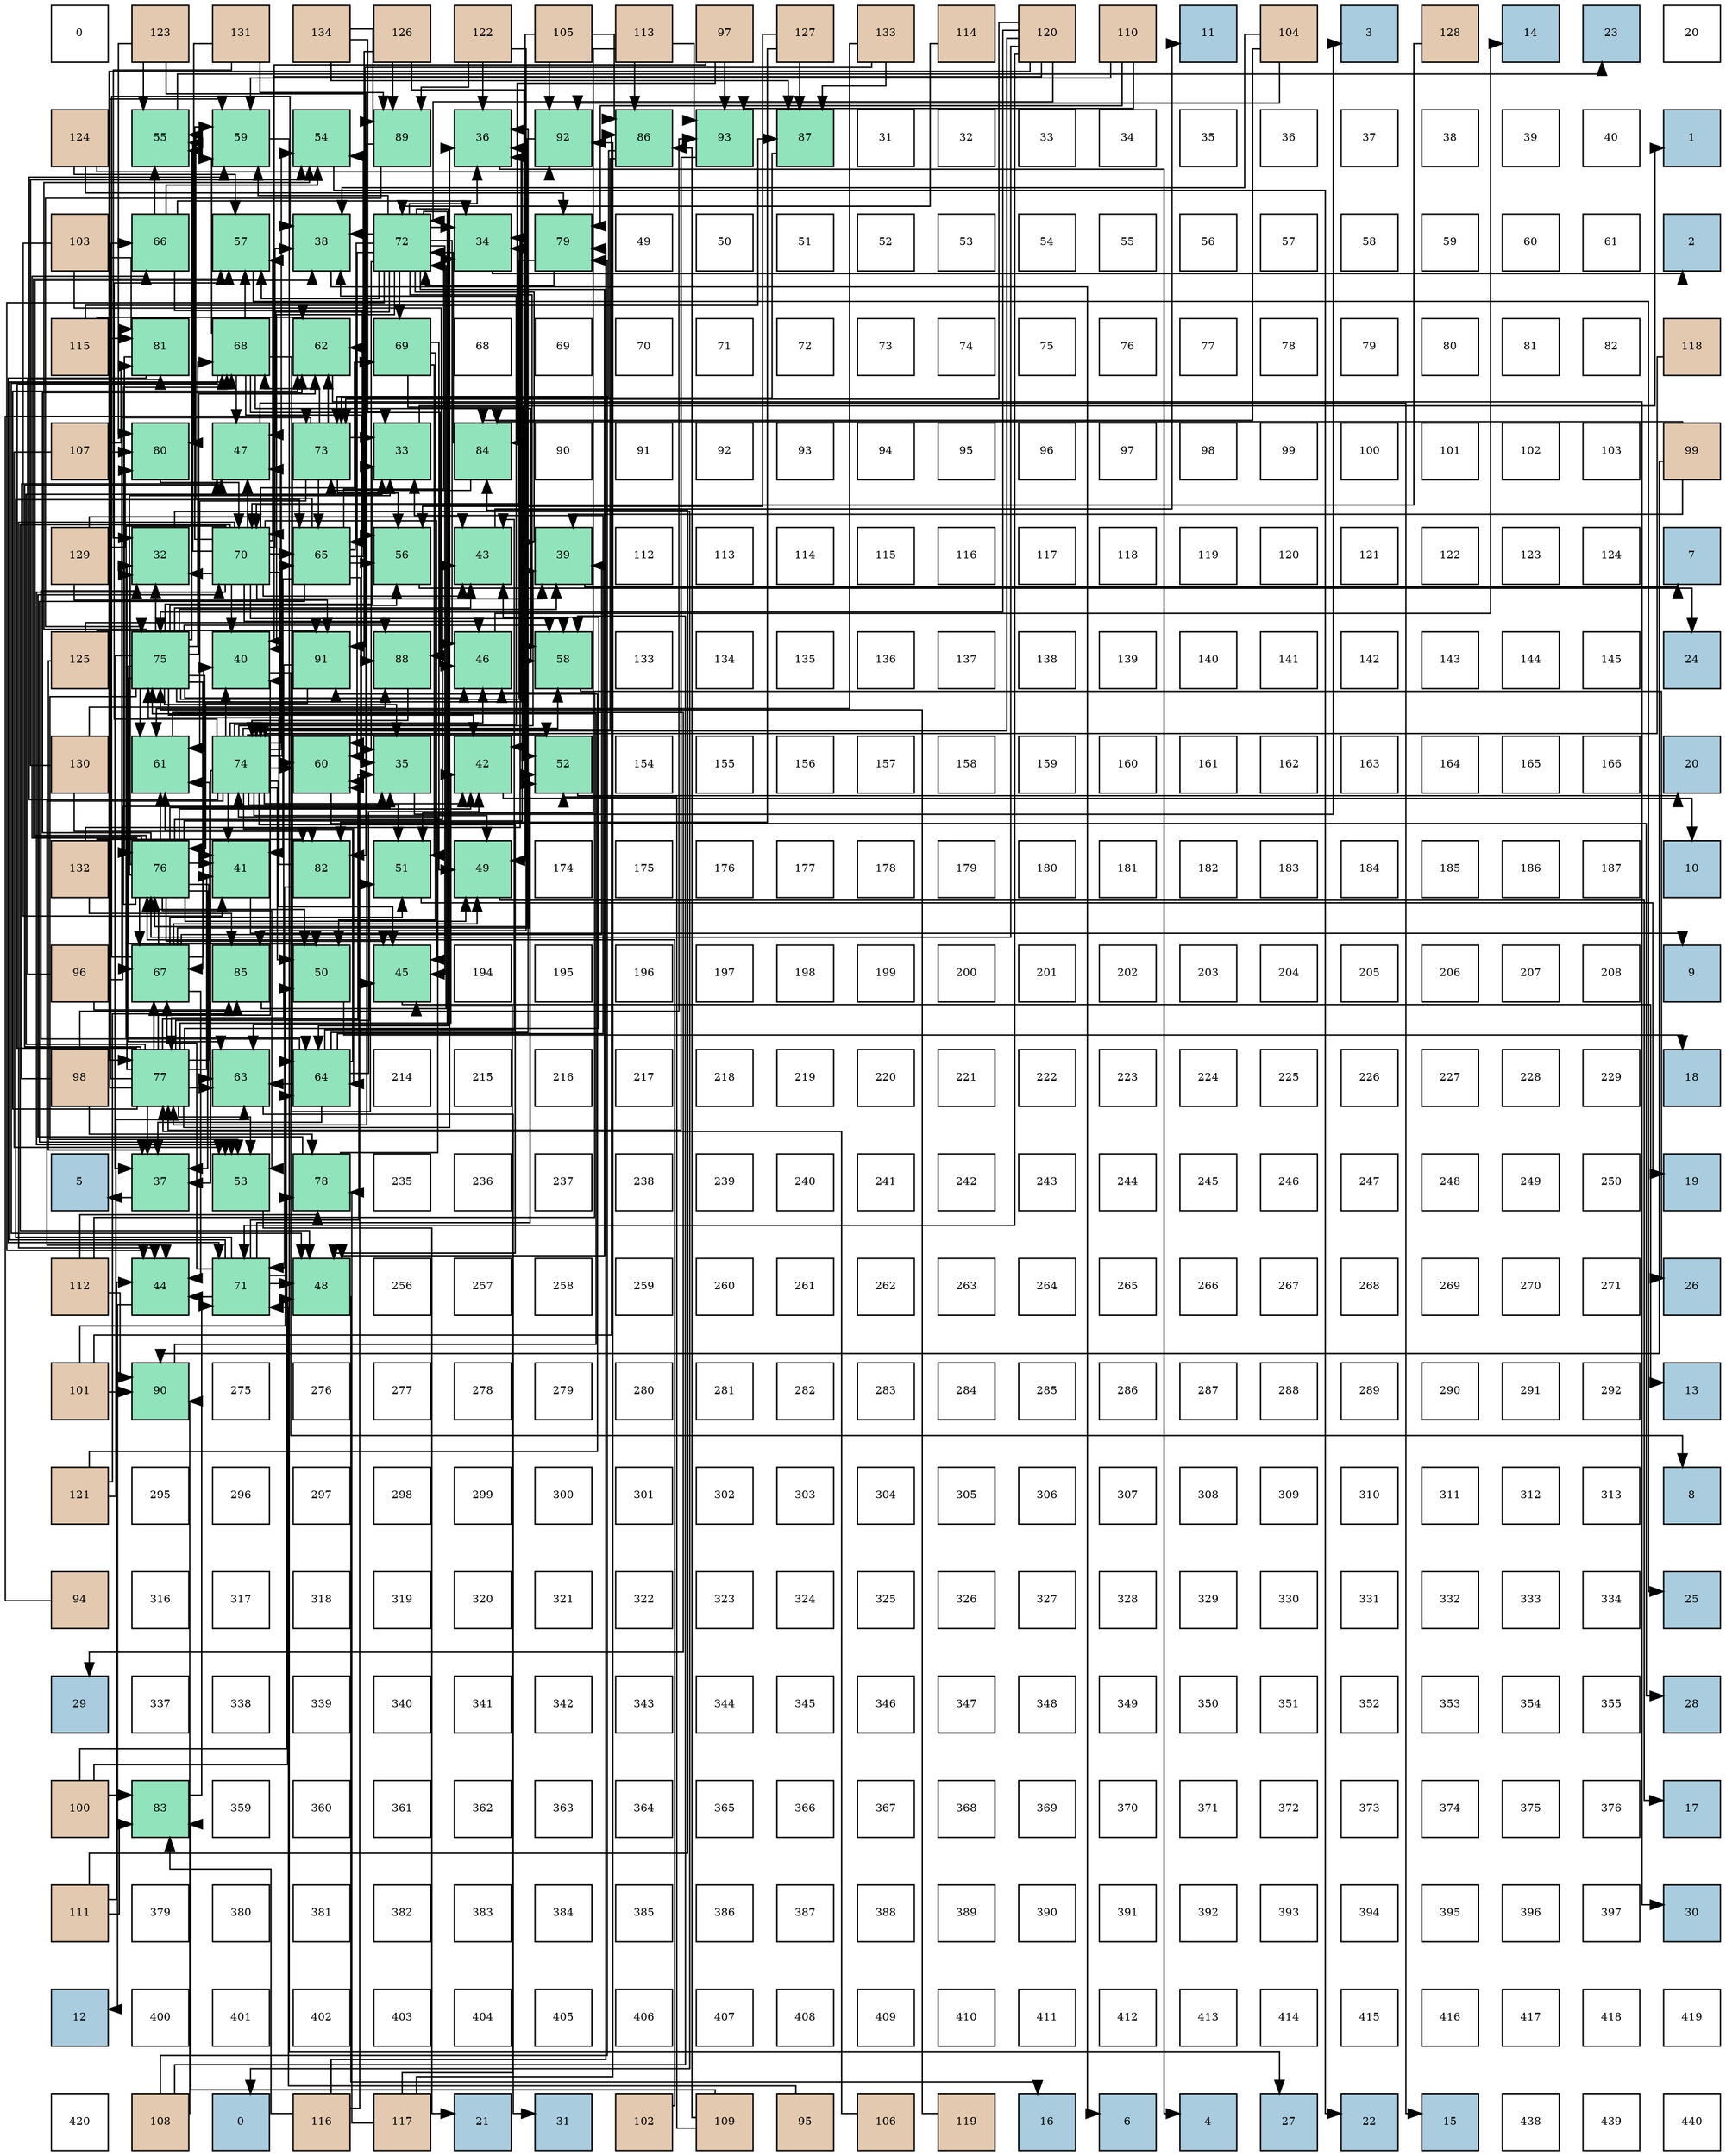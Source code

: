 digraph layout{
 rankdir=TB;
 splines=ortho;
 node [style=filled shape=square fixedsize=true width=0.6];
0[label="0", fontsize=8, fillcolor="#ffffff"];
1[label="123", fontsize=8, fillcolor="#e3c9af"];
2[label="131", fontsize=8, fillcolor="#e3c9af"];
3[label="134", fontsize=8, fillcolor="#e3c9af"];
4[label="126", fontsize=8, fillcolor="#e3c9af"];
5[label="122", fontsize=8, fillcolor="#e3c9af"];
6[label="105", fontsize=8, fillcolor="#e3c9af"];
7[label="113", fontsize=8, fillcolor="#e3c9af"];
8[label="97", fontsize=8, fillcolor="#e3c9af"];
9[label="127", fontsize=8, fillcolor="#e3c9af"];
10[label="133", fontsize=8, fillcolor="#e3c9af"];
11[label="114", fontsize=8, fillcolor="#e3c9af"];
12[label="120", fontsize=8, fillcolor="#e3c9af"];
13[label="110", fontsize=8, fillcolor="#e3c9af"];
14[label="11", fontsize=8, fillcolor="#a9ccde"];
15[label="104", fontsize=8, fillcolor="#e3c9af"];
16[label="3", fontsize=8, fillcolor="#a9ccde"];
17[label="128", fontsize=8, fillcolor="#e3c9af"];
18[label="14", fontsize=8, fillcolor="#a9ccde"];
19[label="23", fontsize=8, fillcolor="#a9ccde"];
20[label="20", fontsize=8, fillcolor="#ffffff"];
21[label="124", fontsize=8, fillcolor="#e3c9af"];
22[label="55", fontsize=8, fillcolor="#91e3bb"];
23[label="59", fontsize=8, fillcolor="#91e3bb"];
24[label="54", fontsize=8, fillcolor="#91e3bb"];
25[label="89", fontsize=8, fillcolor="#91e3bb"];
26[label="36", fontsize=8, fillcolor="#91e3bb"];
27[label="92", fontsize=8, fillcolor="#91e3bb"];
28[label="86", fontsize=8, fillcolor="#91e3bb"];
29[label="93", fontsize=8, fillcolor="#91e3bb"];
30[label="87", fontsize=8, fillcolor="#91e3bb"];
31[label="31", fontsize=8, fillcolor="#ffffff"];
32[label="32", fontsize=8, fillcolor="#ffffff"];
33[label="33", fontsize=8, fillcolor="#ffffff"];
34[label="34", fontsize=8, fillcolor="#ffffff"];
35[label="35", fontsize=8, fillcolor="#ffffff"];
36[label="36", fontsize=8, fillcolor="#ffffff"];
37[label="37", fontsize=8, fillcolor="#ffffff"];
38[label="38", fontsize=8, fillcolor="#ffffff"];
39[label="39", fontsize=8, fillcolor="#ffffff"];
40[label="40", fontsize=8, fillcolor="#ffffff"];
41[label="1", fontsize=8, fillcolor="#a9ccde"];
42[label="103", fontsize=8, fillcolor="#e3c9af"];
43[label="66", fontsize=8, fillcolor="#91e3bb"];
44[label="57", fontsize=8, fillcolor="#91e3bb"];
45[label="38", fontsize=8, fillcolor="#91e3bb"];
46[label="72", fontsize=8, fillcolor="#91e3bb"];
47[label="34", fontsize=8, fillcolor="#91e3bb"];
48[label="79", fontsize=8, fillcolor="#91e3bb"];
49[label="49", fontsize=8, fillcolor="#ffffff"];
50[label="50", fontsize=8, fillcolor="#ffffff"];
51[label="51", fontsize=8, fillcolor="#ffffff"];
52[label="52", fontsize=8, fillcolor="#ffffff"];
53[label="53", fontsize=8, fillcolor="#ffffff"];
54[label="54", fontsize=8, fillcolor="#ffffff"];
55[label="55", fontsize=8, fillcolor="#ffffff"];
56[label="56", fontsize=8, fillcolor="#ffffff"];
57[label="57", fontsize=8, fillcolor="#ffffff"];
58[label="58", fontsize=8, fillcolor="#ffffff"];
59[label="59", fontsize=8, fillcolor="#ffffff"];
60[label="60", fontsize=8, fillcolor="#ffffff"];
61[label="61", fontsize=8, fillcolor="#ffffff"];
62[label="2", fontsize=8, fillcolor="#a9ccde"];
63[label="115", fontsize=8, fillcolor="#e3c9af"];
64[label="81", fontsize=8, fillcolor="#91e3bb"];
65[label="68", fontsize=8, fillcolor="#91e3bb"];
66[label="62", fontsize=8, fillcolor="#91e3bb"];
67[label="69", fontsize=8, fillcolor="#91e3bb"];
68[label="68", fontsize=8, fillcolor="#ffffff"];
69[label="69", fontsize=8, fillcolor="#ffffff"];
70[label="70", fontsize=8, fillcolor="#ffffff"];
71[label="71", fontsize=8, fillcolor="#ffffff"];
72[label="72", fontsize=8, fillcolor="#ffffff"];
73[label="73", fontsize=8, fillcolor="#ffffff"];
74[label="74", fontsize=8, fillcolor="#ffffff"];
75[label="75", fontsize=8, fillcolor="#ffffff"];
76[label="76", fontsize=8, fillcolor="#ffffff"];
77[label="77", fontsize=8, fillcolor="#ffffff"];
78[label="78", fontsize=8, fillcolor="#ffffff"];
79[label="79", fontsize=8, fillcolor="#ffffff"];
80[label="80", fontsize=8, fillcolor="#ffffff"];
81[label="81", fontsize=8, fillcolor="#ffffff"];
82[label="82", fontsize=8, fillcolor="#ffffff"];
83[label="118", fontsize=8, fillcolor="#e3c9af"];
84[label="107", fontsize=8, fillcolor="#e3c9af"];
85[label="80", fontsize=8, fillcolor="#91e3bb"];
86[label="47", fontsize=8, fillcolor="#91e3bb"];
87[label="73", fontsize=8, fillcolor="#91e3bb"];
88[label="33", fontsize=8, fillcolor="#91e3bb"];
89[label="84", fontsize=8, fillcolor="#91e3bb"];
90[label="90", fontsize=8, fillcolor="#ffffff"];
91[label="91", fontsize=8, fillcolor="#ffffff"];
92[label="92", fontsize=8, fillcolor="#ffffff"];
93[label="93", fontsize=8, fillcolor="#ffffff"];
94[label="94", fontsize=8, fillcolor="#ffffff"];
95[label="95", fontsize=8, fillcolor="#ffffff"];
96[label="96", fontsize=8, fillcolor="#ffffff"];
97[label="97", fontsize=8, fillcolor="#ffffff"];
98[label="98", fontsize=8, fillcolor="#ffffff"];
99[label="99", fontsize=8, fillcolor="#ffffff"];
100[label="100", fontsize=8, fillcolor="#ffffff"];
101[label="101", fontsize=8, fillcolor="#ffffff"];
102[label="102", fontsize=8, fillcolor="#ffffff"];
103[label="103", fontsize=8, fillcolor="#ffffff"];
104[label="99", fontsize=8, fillcolor="#e3c9af"];
105[label="129", fontsize=8, fillcolor="#e3c9af"];
106[label="32", fontsize=8, fillcolor="#91e3bb"];
107[label="70", fontsize=8, fillcolor="#91e3bb"];
108[label="65", fontsize=8, fillcolor="#91e3bb"];
109[label="56", fontsize=8, fillcolor="#91e3bb"];
110[label="43", fontsize=8, fillcolor="#91e3bb"];
111[label="39", fontsize=8, fillcolor="#91e3bb"];
112[label="112", fontsize=8, fillcolor="#ffffff"];
113[label="113", fontsize=8, fillcolor="#ffffff"];
114[label="114", fontsize=8, fillcolor="#ffffff"];
115[label="115", fontsize=8, fillcolor="#ffffff"];
116[label="116", fontsize=8, fillcolor="#ffffff"];
117[label="117", fontsize=8, fillcolor="#ffffff"];
118[label="118", fontsize=8, fillcolor="#ffffff"];
119[label="119", fontsize=8, fillcolor="#ffffff"];
120[label="120", fontsize=8, fillcolor="#ffffff"];
121[label="121", fontsize=8, fillcolor="#ffffff"];
122[label="122", fontsize=8, fillcolor="#ffffff"];
123[label="123", fontsize=8, fillcolor="#ffffff"];
124[label="124", fontsize=8, fillcolor="#ffffff"];
125[label="7", fontsize=8, fillcolor="#a9ccde"];
126[label="125", fontsize=8, fillcolor="#e3c9af"];
127[label="75", fontsize=8, fillcolor="#91e3bb"];
128[label="40", fontsize=8, fillcolor="#91e3bb"];
129[label="91", fontsize=8, fillcolor="#91e3bb"];
130[label="88", fontsize=8, fillcolor="#91e3bb"];
131[label="46", fontsize=8, fillcolor="#91e3bb"];
132[label="58", fontsize=8, fillcolor="#91e3bb"];
133[label="133", fontsize=8, fillcolor="#ffffff"];
134[label="134", fontsize=8, fillcolor="#ffffff"];
135[label="135", fontsize=8, fillcolor="#ffffff"];
136[label="136", fontsize=8, fillcolor="#ffffff"];
137[label="137", fontsize=8, fillcolor="#ffffff"];
138[label="138", fontsize=8, fillcolor="#ffffff"];
139[label="139", fontsize=8, fillcolor="#ffffff"];
140[label="140", fontsize=8, fillcolor="#ffffff"];
141[label="141", fontsize=8, fillcolor="#ffffff"];
142[label="142", fontsize=8, fillcolor="#ffffff"];
143[label="143", fontsize=8, fillcolor="#ffffff"];
144[label="144", fontsize=8, fillcolor="#ffffff"];
145[label="145", fontsize=8, fillcolor="#ffffff"];
146[label="24", fontsize=8, fillcolor="#a9ccde"];
147[label="130", fontsize=8, fillcolor="#e3c9af"];
148[label="61", fontsize=8, fillcolor="#91e3bb"];
149[label="74", fontsize=8, fillcolor="#91e3bb"];
150[label="60", fontsize=8, fillcolor="#91e3bb"];
151[label="35", fontsize=8, fillcolor="#91e3bb"];
152[label="42", fontsize=8, fillcolor="#91e3bb"];
153[label="52", fontsize=8, fillcolor="#91e3bb"];
154[label="154", fontsize=8, fillcolor="#ffffff"];
155[label="155", fontsize=8, fillcolor="#ffffff"];
156[label="156", fontsize=8, fillcolor="#ffffff"];
157[label="157", fontsize=8, fillcolor="#ffffff"];
158[label="158", fontsize=8, fillcolor="#ffffff"];
159[label="159", fontsize=8, fillcolor="#ffffff"];
160[label="160", fontsize=8, fillcolor="#ffffff"];
161[label="161", fontsize=8, fillcolor="#ffffff"];
162[label="162", fontsize=8, fillcolor="#ffffff"];
163[label="163", fontsize=8, fillcolor="#ffffff"];
164[label="164", fontsize=8, fillcolor="#ffffff"];
165[label="165", fontsize=8, fillcolor="#ffffff"];
166[label="166", fontsize=8, fillcolor="#ffffff"];
167[label="20", fontsize=8, fillcolor="#a9ccde"];
168[label="132", fontsize=8, fillcolor="#e3c9af"];
169[label="76", fontsize=8, fillcolor="#91e3bb"];
170[label="41", fontsize=8, fillcolor="#91e3bb"];
171[label="82", fontsize=8, fillcolor="#91e3bb"];
172[label="51", fontsize=8, fillcolor="#91e3bb"];
173[label="49", fontsize=8, fillcolor="#91e3bb"];
174[label="174", fontsize=8, fillcolor="#ffffff"];
175[label="175", fontsize=8, fillcolor="#ffffff"];
176[label="176", fontsize=8, fillcolor="#ffffff"];
177[label="177", fontsize=8, fillcolor="#ffffff"];
178[label="178", fontsize=8, fillcolor="#ffffff"];
179[label="179", fontsize=8, fillcolor="#ffffff"];
180[label="180", fontsize=8, fillcolor="#ffffff"];
181[label="181", fontsize=8, fillcolor="#ffffff"];
182[label="182", fontsize=8, fillcolor="#ffffff"];
183[label="183", fontsize=8, fillcolor="#ffffff"];
184[label="184", fontsize=8, fillcolor="#ffffff"];
185[label="185", fontsize=8, fillcolor="#ffffff"];
186[label="186", fontsize=8, fillcolor="#ffffff"];
187[label="187", fontsize=8, fillcolor="#ffffff"];
188[label="10", fontsize=8, fillcolor="#a9ccde"];
189[label="96", fontsize=8, fillcolor="#e3c9af"];
190[label="67", fontsize=8, fillcolor="#91e3bb"];
191[label="85", fontsize=8, fillcolor="#91e3bb"];
192[label="50", fontsize=8, fillcolor="#91e3bb"];
193[label="45", fontsize=8, fillcolor="#91e3bb"];
194[label="194", fontsize=8, fillcolor="#ffffff"];
195[label="195", fontsize=8, fillcolor="#ffffff"];
196[label="196", fontsize=8, fillcolor="#ffffff"];
197[label="197", fontsize=8, fillcolor="#ffffff"];
198[label="198", fontsize=8, fillcolor="#ffffff"];
199[label="199", fontsize=8, fillcolor="#ffffff"];
200[label="200", fontsize=8, fillcolor="#ffffff"];
201[label="201", fontsize=8, fillcolor="#ffffff"];
202[label="202", fontsize=8, fillcolor="#ffffff"];
203[label="203", fontsize=8, fillcolor="#ffffff"];
204[label="204", fontsize=8, fillcolor="#ffffff"];
205[label="205", fontsize=8, fillcolor="#ffffff"];
206[label="206", fontsize=8, fillcolor="#ffffff"];
207[label="207", fontsize=8, fillcolor="#ffffff"];
208[label="208", fontsize=8, fillcolor="#ffffff"];
209[label="9", fontsize=8, fillcolor="#a9ccde"];
210[label="98", fontsize=8, fillcolor="#e3c9af"];
211[label="77", fontsize=8, fillcolor="#91e3bb"];
212[label="63", fontsize=8, fillcolor="#91e3bb"];
213[label="64", fontsize=8, fillcolor="#91e3bb"];
214[label="214", fontsize=8, fillcolor="#ffffff"];
215[label="215", fontsize=8, fillcolor="#ffffff"];
216[label="216", fontsize=8, fillcolor="#ffffff"];
217[label="217", fontsize=8, fillcolor="#ffffff"];
218[label="218", fontsize=8, fillcolor="#ffffff"];
219[label="219", fontsize=8, fillcolor="#ffffff"];
220[label="220", fontsize=8, fillcolor="#ffffff"];
221[label="221", fontsize=8, fillcolor="#ffffff"];
222[label="222", fontsize=8, fillcolor="#ffffff"];
223[label="223", fontsize=8, fillcolor="#ffffff"];
224[label="224", fontsize=8, fillcolor="#ffffff"];
225[label="225", fontsize=8, fillcolor="#ffffff"];
226[label="226", fontsize=8, fillcolor="#ffffff"];
227[label="227", fontsize=8, fillcolor="#ffffff"];
228[label="228", fontsize=8, fillcolor="#ffffff"];
229[label="229", fontsize=8, fillcolor="#ffffff"];
230[label="18", fontsize=8, fillcolor="#a9ccde"];
231[label="5", fontsize=8, fillcolor="#a9ccde"];
232[label="37", fontsize=8, fillcolor="#91e3bb"];
233[label="53", fontsize=8, fillcolor="#91e3bb"];
234[label="78", fontsize=8, fillcolor="#91e3bb"];
235[label="235", fontsize=8, fillcolor="#ffffff"];
236[label="236", fontsize=8, fillcolor="#ffffff"];
237[label="237", fontsize=8, fillcolor="#ffffff"];
238[label="238", fontsize=8, fillcolor="#ffffff"];
239[label="239", fontsize=8, fillcolor="#ffffff"];
240[label="240", fontsize=8, fillcolor="#ffffff"];
241[label="241", fontsize=8, fillcolor="#ffffff"];
242[label="242", fontsize=8, fillcolor="#ffffff"];
243[label="243", fontsize=8, fillcolor="#ffffff"];
244[label="244", fontsize=8, fillcolor="#ffffff"];
245[label="245", fontsize=8, fillcolor="#ffffff"];
246[label="246", fontsize=8, fillcolor="#ffffff"];
247[label="247", fontsize=8, fillcolor="#ffffff"];
248[label="248", fontsize=8, fillcolor="#ffffff"];
249[label="249", fontsize=8, fillcolor="#ffffff"];
250[label="250", fontsize=8, fillcolor="#ffffff"];
251[label="19", fontsize=8, fillcolor="#a9ccde"];
252[label="112", fontsize=8, fillcolor="#e3c9af"];
253[label="44", fontsize=8, fillcolor="#91e3bb"];
254[label="71", fontsize=8, fillcolor="#91e3bb"];
255[label="48", fontsize=8, fillcolor="#91e3bb"];
256[label="256", fontsize=8, fillcolor="#ffffff"];
257[label="257", fontsize=8, fillcolor="#ffffff"];
258[label="258", fontsize=8, fillcolor="#ffffff"];
259[label="259", fontsize=8, fillcolor="#ffffff"];
260[label="260", fontsize=8, fillcolor="#ffffff"];
261[label="261", fontsize=8, fillcolor="#ffffff"];
262[label="262", fontsize=8, fillcolor="#ffffff"];
263[label="263", fontsize=8, fillcolor="#ffffff"];
264[label="264", fontsize=8, fillcolor="#ffffff"];
265[label="265", fontsize=8, fillcolor="#ffffff"];
266[label="266", fontsize=8, fillcolor="#ffffff"];
267[label="267", fontsize=8, fillcolor="#ffffff"];
268[label="268", fontsize=8, fillcolor="#ffffff"];
269[label="269", fontsize=8, fillcolor="#ffffff"];
270[label="270", fontsize=8, fillcolor="#ffffff"];
271[label="271", fontsize=8, fillcolor="#ffffff"];
272[label="26", fontsize=8, fillcolor="#a9ccde"];
273[label="101", fontsize=8, fillcolor="#e3c9af"];
274[label="90", fontsize=8, fillcolor="#91e3bb"];
275[label="275", fontsize=8, fillcolor="#ffffff"];
276[label="276", fontsize=8, fillcolor="#ffffff"];
277[label="277", fontsize=8, fillcolor="#ffffff"];
278[label="278", fontsize=8, fillcolor="#ffffff"];
279[label="279", fontsize=8, fillcolor="#ffffff"];
280[label="280", fontsize=8, fillcolor="#ffffff"];
281[label="281", fontsize=8, fillcolor="#ffffff"];
282[label="282", fontsize=8, fillcolor="#ffffff"];
283[label="283", fontsize=8, fillcolor="#ffffff"];
284[label="284", fontsize=8, fillcolor="#ffffff"];
285[label="285", fontsize=8, fillcolor="#ffffff"];
286[label="286", fontsize=8, fillcolor="#ffffff"];
287[label="287", fontsize=8, fillcolor="#ffffff"];
288[label="288", fontsize=8, fillcolor="#ffffff"];
289[label="289", fontsize=8, fillcolor="#ffffff"];
290[label="290", fontsize=8, fillcolor="#ffffff"];
291[label="291", fontsize=8, fillcolor="#ffffff"];
292[label="292", fontsize=8, fillcolor="#ffffff"];
293[label="13", fontsize=8, fillcolor="#a9ccde"];
294[label="121", fontsize=8, fillcolor="#e3c9af"];
295[label="295", fontsize=8, fillcolor="#ffffff"];
296[label="296", fontsize=8, fillcolor="#ffffff"];
297[label="297", fontsize=8, fillcolor="#ffffff"];
298[label="298", fontsize=8, fillcolor="#ffffff"];
299[label="299", fontsize=8, fillcolor="#ffffff"];
300[label="300", fontsize=8, fillcolor="#ffffff"];
301[label="301", fontsize=8, fillcolor="#ffffff"];
302[label="302", fontsize=8, fillcolor="#ffffff"];
303[label="303", fontsize=8, fillcolor="#ffffff"];
304[label="304", fontsize=8, fillcolor="#ffffff"];
305[label="305", fontsize=8, fillcolor="#ffffff"];
306[label="306", fontsize=8, fillcolor="#ffffff"];
307[label="307", fontsize=8, fillcolor="#ffffff"];
308[label="308", fontsize=8, fillcolor="#ffffff"];
309[label="309", fontsize=8, fillcolor="#ffffff"];
310[label="310", fontsize=8, fillcolor="#ffffff"];
311[label="311", fontsize=8, fillcolor="#ffffff"];
312[label="312", fontsize=8, fillcolor="#ffffff"];
313[label="313", fontsize=8, fillcolor="#ffffff"];
314[label="8", fontsize=8, fillcolor="#a9ccde"];
315[label="94", fontsize=8, fillcolor="#e3c9af"];
316[label="316", fontsize=8, fillcolor="#ffffff"];
317[label="317", fontsize=8, fillcolor="#ffffff"];
318[label="318", fontsize=8, fillcolor="#ffffff"];
319[label="319", fontsize=8, fillcolor="#ffffff"];
320[label="320", fontsize=8, fillcolor="#ffffff"];
321[label="321", fontsize=8, fillcolor="#ffffff"];
322[label="322", fontsize=8, fillcolor="#ffffff"];
323[label="323", fontsize=8, fillcolor="#ffffff"];
324[label="324", fontsize=8, fillcolor="#ffffff"];
325[label="325", fontsize=8, fillcolor="#ffffff"];
326[label="326", fontsize=8, fillcolor="#ffffff"];
327[label="327", fontsize=8, fillcolor="#ffffff"];
328[label="328", fontsize=8, fillcolor="#ffffff"];
329[label="329", fontsize=8, fillcolor="#ffffff"];
330[label="330", fontsize=8, fillcolor="#ffffff"];
331[label="331", fontsize=8, fillcolor="#ffffff"];
332[label="332", fontsize=8, fillcolor="#ffffff"];
333[label="333", fontsize=8, fillcolor="#ffffff"];
334[label="334", fontsize=8, fillcolor="#ffffff"];
335[label="25", fontsize=8, fillcolor="#a9ccde"];
336[label="29", fontsize=8, fillcolor="#a9ccde"];
337[label="337", fontsize=8, fillcolor="#ffffff"];
338[label="338", fontsize=8, fillcolor="#ffffff"];
339[label="339", fontsize=8, fillcolor="#ffffff"];
340[label="340", fontsize=8, fillcolor="#ffffff"];
341[label="341", fontsize=8, fillcolor="#ffffff"];
342[label="342", fontsize=8, fillcolor="#ffffff"];
343[label="343", fontsize=8, fillcolor="#ffffff"];
344[label="344", fontsize=8, fillcolor="#ffffff"];
345[label="345", fontsize=8, fillcolor="#ffffff"];
346[label="346", fontsize=8, fillcolor="#ffffff"];
347[label="347", fontsize=8, fillcolor="#ffffff"];
348[label="348", fontsize=8, fillcolor="#ffffff"];
349[label="349", fontsize=8, fillcolor="#ffffff"];
350[label="350", fontsize=8, fillcolor="#ffffff"];
351[label="351", fontsize=8, fillcolor="#ffffff"];
352[label="352", fontsize=8, fillcolor="#ffffff"];
353[label="353", fontsize=8, fillcolor="#ffffff"];
354[label="354", fontsize=8, fillcolor="#ffffff"];
355[label="355", fontsize=8, fillcolor="#ffffff"];
356[label="28", fontsize=8, fillcolor="#a9ccde"];
357[label="100", fontsize=8, fillcolor="#e3c9af"];
358[label="83", fontsize=8, fillcolor="#91e3bb"];
359[label="359", fontsize=8, fillcolor="#ffffff"];
360[label="360", fontsize=8, fillcolor="#ffffff"];
361[label="361", fontsize=8, fillcolor="#ffffff"];
362[label="362", fontsize=8, fillcolor="#ffffff"];
363[label="363", fontsize=8, fillcolor="#ffffff"];
364[label="364", fontsize=8, fillcolor="#ffffff"];
365[label="365", fontsize=8, fillcolor="#ffffff"];
366[label="366", fontsize=8, fillcolor="#ffffff"];
367[label="367", fontsize=8, fillcolor="#ffffff"];
368[label="368", fontsize=8, fillcolor="#ffffff"];
369[label="369", fontsize=8, fillcolor="#ffffff"];
370[label="370", fontsize=8, fillcolor="#ffffff"];
371[label="371", fontsize=8, fillcolor="#ffffff"];
372[label="372", fontsize=8, fillcolor="#ffffff"];
373[label="373", fontsize=8, fillcolor="#ffffff"];
374[label="374", fontsize=8, fillcolor="#ffffff"];
375[label="375", fontsize=8, fillcolor="#ffffff"];
376[label="376", fontsize=8, fillcolor="#ffffff"];
377[label="17", fontsize=8, fillcolor="#a9ccde"];
378[label="111", fontsize=8, fillcolor="#e3c9af"];
379[label="379", fontsize=8, fillcolor="#ffffff"];
380[label="380", fontsize=8, fillcolor="#ffffff"];
381[label="381", fontsize=8, fillcolor="#ffffff"];
382[label="382", fontsize=8, fillcolor="#ffffff"];
383[label="383", fontsize=8, fillcolor="#ffffff"];
384[label="384", fontsize=8, fillcolor="#ffffff"];
385[label="385", fontsize=8, fillcolor="#ffffff"];
386[label="386", fontsize=8, fillcolor="#ffffff"];
387[label="387", fontsize=8, fillcolor="#ffffff"];
388[label="388", fontsize=8, fillcolor="#ffffff"];
389[label="389", fontsize=8, fillcolor="#ffffff"];
390[label="390", fontsize=8, fillcolor="#ffffff"];
391[label="391", fontsize=8, fillcolor="#ffffff"];
392[label="392", fontsize=8, fillcolor="#ffffff"];
393[label="393", fontsize=8, fillcolor="#ffffff"];
394[label="394", fontsize=8, fillcolor="#ffffff"];
395[label="395", fontsize=8, fillcolor="#ffffff"];
396[label="396", fontsize=8, fillcolor="#ffffff"];
397[label="397", fontsize=8, fillcolor="#ffffff"];
398[label="30", fontsize=8, fillcolor="#a9ccde"];
399[label="12", fontsize=8, fillcolor="#a9ccde"];
400[label="400", fontsize=8, fillcolor="#ffffff"];
401[label="401", fontsize=8, fillcolor="#ffffff"];
402[label="402", fontsize=8, fillcolor="#ffffff"];
403[label="403", fontsize=8, fillcolor="#ffffff"];
404[label="404", fontsize=8, fillcolor="#ffffff"];
405[label="405", fontsize=8, fillcolor="#ffffff"];
406[label="406", fontsize=8, fillcolor="#ffffff"];
407[label="407", fontsize=8, fillcolor="#ffffff"];
408[label="408", fontsize=8, fillcolor="#ffffff"];
409[label="409", fontsize=8, fillcolor="#ffffff"];
410[label="410", fontsize=8, fillcolor="#ffffff"];
411[label="411", fontsize=8, fillcolor="#ffffff"];
412[label="412", fontsize=8, fillcolor="#ffffff"];
413[label="413", fontsize=8, fillcolor="#ffffff"];
414[label="414", fontsize=8, fillcolor="#ffffff"];
415[label="415", fontsize=8, fillcolor="#ffffff"];
416[label="416", fontsize=8, fillcolor="#ffffff"];
417[label="417", fontsize=8, fillcolor="#ffffff"];
418[label="418", fontsize=8, fillcolor="#ffffff"];
419[label="419", fontsize=8, fillcolor="#ffffff"];
420[label="420", fontsize=8, fillcolor="#ffffff"];
421[label="108", fontsize=8, fillcolor="#e3c9af"];
422[label="0", fontsize=8, fillcolor="#a9ccde"];
423[label="116", fontsize=8, fillcolor="#e3c9af"];
424[label="117", fontsize=8, fillcolor="#e3c9af"];
425[label="21", fontsize=8, fillcolor="#a9ccde"];
426[label="31", fontsize=8, fillcolor="#a9ccde"];
427[label="102", fontsize=8, fillcolor="#e3c9af"];
428[label="109", fontsize=8, fillcolor="#e3c9af"];
429[label="95", fontsize=8, fillcolor="#e3c9af"];
430[label="106", fontsize=8, fillcolor="#e3c9af"];
431[label="119", fontsize=8, fillcolor="#e3c9af"];
432[label="16", fontsize=8, fillcolor="#a9ccde"];
433[label="6", fontsize=8, fillcolor="#a9ccde"];
434[label="4", fontsize=8, fillcolor="#a9ccde"];
435[label="27", fontsize=8, fillcolor="#a9ccde"];
436[label="22", fontsize=8, fillcolor="#a9ccde"];
437[label="15", fontsize=8, fillcolor="#a9ccde"];
438[label="438", fontsize=8, fillcolor="#ffffff"];
439[label="439", fontsize=8, fillcolor="#ffffff"];
440[label="440", fontsize=8, fillcolor="#ffffff"];
edge [constraint=false, style=vis];106 -> 422;
88 -> 41;
47 -> 62;
151 -> 16;
26 -> 434;
232 -> 231;
45 -> 433;
111 -> 125;
128 -> 314;
170 -> 209;
152 -> 188;
110 -> 14;
253 -> 399;
193 -> 293;
131 -> 18;
86 -> 437;
255 -> 432;
173 -> 377;
192 -> 230;
172 -> 251;
153 -> 167;
233 -> 425;
24 -> 436;
22 -> 19;
109 -> 146;
44 -> 335;
132 -> 272;
23 -> 435;
150 -> 356;
148 -> 336;
66 -> 398;
212 -> 426;
213 -> 106;
213 -> 88;
213 -> 26;
213 -> 232;
213 -> 152;
213 -> 110;
213 -> 148;
213 -> 212;
108 -> 47;
108 -> 151;
108 -> 170;
108 -> 233;
108 -> 24;
108 -> 22;
108 -> 109;
108 -> 66;
43 -> 47;
43 -> 24;
43 -> 22;
43 -> 109;
190 -> 45;
190 -> 111;
190 -> 128;
190 -> 253;
190 -> 173;
190 -> 192;
190 -> 172;
190 -> 153;
65 -> 193;
65 -> 131;
65 -> 86;
65 -> 255;
65 -> 44;
65 -> 132;
65 -> 23;
65 -> 150;
67 -> 173;
67 -> 192;
67 -> 172;
67 -> 153;
107 -> 106;
107 -> 45;
107 -> 111;
107 -> 128;
107 -> 110;
107 -> 253;
107 -> 193;
107 -> 131;
107 -> 86;
107 -> 255;
107 -> 233;
107 -> 22;
107 -> 44;
107 -> 132;
107 -> 23;
107 -> 150;
107 -> 213;
107 -> 108;
107 -> 67;
254 -> 253;
254 -> 255;
254 -> 153;
254 -> 150;
254 -> 213;
254 -> 108;
254 -> 190;
254 -> 65;
46 -> 47;
46 -> 151;
46 -> 26;
46 -> 45;
46 -> 111;
46 -> 128;
46 -> 253;
46 -> 193;
46 -> 131;
46 -> 86;
46 -> 255;
46 -> 44;
46 -> 132;
46 -> 23;
46 -> 150;
46 -> 212;
46 -> 213;
46 -> 108;
46 -> 67;
87 -> 88;
87 -> 109;
87 -> 148;
87 -> 66;
87 -> 213;
87 -> 108;
87 -> 190;
87 -> 65;
149 -> 232;
149 -> 45;
149 -> 111;
149 -> 128;
149 -> 170;
149 -> 152;
149 -> 253;
149 -> 193;
149 -> 131;
149 -> 86;
149 -> 255;
149 -> 173;
149 -> 192;
149 -> 172;
149 -> 153;
149 -> 24;
149 -> 44;
149 -> 132;
149 -> 23;
149 -> 150;
149 -> 213;
149 -> 108;
127 -> 106;
127 -> 88;
127 -> 47;
127 -> 151;
127 -> 26;
127 -> 232;
127 -> 111;
127 -> 170;
127 -> 152;
127 -> 110;
127 -> 131;
127 -> 192;
127 -> 233;
127 -> 24;
127 -> 22;
127 -> 109;
127 -> 132;
127 -> 148;
127 -> 66;
127 -> 212;
127 -> 190;
127 -> 65;
169 -> 106;
169 -> 88;
169 -> 151;
169 -> 26;
169 -> 232;
169 -> 45;
169 -> 170;
169 -> 152;
169 -> 110;
169 -> 193;
169 -> 173;
169 -> 233;
169 -> 44;
169 -> 148;
169 -> 66;
169 -> 212;
169 -> 43;
169 -> 190;
169 -> 65;
211 -> 106;
211 -> 88;
211 -> 151;
211 -> 26;
211 -> 232;
211 -> 128;
211 -> 170;
211 -> 152;
211 -> 110;
211 -> 86;
211 -> 172;
211 -> 233;
211 -> 23;
211 -> 148;
211 -> 66;
211 -> 212;
211 -> 43;
211 -> 190;
211 -> 65;
234 -> 107;
234 -> 149;
48 -> 107;
48 -> 46;
85 -> 107;
64 -> 254;
64 -> 169;
171 -> 254;
171 -> 127;
358 -> 254;
89 -> 46;
89 -> 87;
191 -> 46;
28 -> 87;
28 -> 149;
30 -> 87;
130 -> 149;
25 -> 127;
25 -> 211;
274 -> 127;
129 -> 169;
129 -> 211;
27 -> 169;
29 -> 211;
315 -> 87;
429 -> 254;
189 -> 151;
189 -> 64;
189 -> 191;
8 -> 128;
8 -> 89;
8 -> 29;
210 -> 86;
210 -> 234;
210 -> 29;
104 -> 111;
104 -> 89;
104 -> 274;
357 -> 255;
357 -> 234;
357 -> 358;
273 -> 192;
273 -> 28;
273 -> 274;
427 -> 169;
42 -> 170;
42 -> 64;
42 -> 130;
15 -> 45;
15 -> 89;
15 -> 27;
6 -> 173;
6 -> 28;
6 -> 27;
430 -> 211;
84 -> 233;
84 -> 85;
84 -> 64;
421 -> 132;
421 -> 48;
421 -> 274;
428 -> 153;
428 -> 358;
428 -> 28;
13 -> 23;
13 -> 48;
13 -> 29;
378 -> 253;
378 -> 358;
378 -> 89;
252 -> 131;
252 -> 234;
252 -> 274;
7 -> 172;
7 -> 28;
7 -> 29;
11 -> 46;
63 -> 66;
63 -> 64;
63 -> 30;
423 -> 150;
423 -> 48;
423 -> 358;
424 -> 193;
424 -> 234;
424 -> 27;
83 -> 149;
431 -> 127;
12 -> 107;
12 -> 254;
12 -> 46;
12 -> 87;
12 -> 149;
12 -> 127;
12 -> 169;
12 -> 211;
294 -> 212;
294 -> 191;
294 -> 129;
5 -> 26;
5 -> 191;
5 -> 25;
1 -> 22;
1 -> 85;
1 -> 171;
21 -> 44;
21 -> 48;
21 -> 27;
126 -> 232;
126 -> 130;
126 -> 129;
4 -> 152;
4 -> 130;
4 -> 25;
9 -> 109;
9 -> 171;
9 -> 30;
17 -> 107;
105 -> 110;
105 -> 85;
105 -> 129;
147 -> 24;
147 -> 171;
147 -> 130;
2 -> 106;
2 -> 85;
2 -> 25;
168 -> 47;
168 -> 171;
168 -> 191;
10 -> 148;
10 -> 30;
10 -> 129;
3 -> 88;
3 -> 30;
3 -> 25;
edge [constraint=true, style=invis];
0 -> 21 -> 42 -> 63 -> 84 -> 105 -> 126 -> 147 -> 168 -> 189 -> 210 -> 231 -> 252 -> 273 -> 294 -> 315 -> 336 -> 357 -> 378 -> 399 -> 420;
1 -> 22 -> 43 -> 64 -> 85 -> 106 -> 127 -> 148 -> 169 -> 190 -> 211 -> 232 -> 253 -> 274 -> 295 -> 316 -> 337 -> 358 -> 379 -> 400 -> 421;
2 -> 23 -> 44 -> 65 -> 86 -> 107 -> 128 -> 149 -> 170 -> 191 -> 212 -> 233 -> 254 -> 275 -> 296 -> 317 -> 338 -> 359 -> 380 -> 401 -> 422;
3 -> 24 -> 45 -> 66 -> 87 -> 108 -> 129 -> 150 -> 171 -> 192 -> 213 -> 234 -> 255 -> 276 -> 297 -> 318 -> 339 -> 360 -> 381 -> 402 -> 423;
4 -> 25 -> 46 -> 67 -> 88 -> 109 -> 130 -> 151 -> 172 -> 193 -> 214 -> 235 -> 256 -> 277 -> 298 -> 319 -> 340 -> 361 -> 382 -> 403 -> 424;
5 -> 26 -> 47 -> 68 -> 89 -> 110 -> 131 -> 152 -> 173 -> 194 -> 215 -> 236 -> 257 -> 278 -> 299 -> 320 -> 341 -> 362 -> 383 -> 404 -> 425;
6 -> 27 -> 48 -> 69 -> 90 -> 111 -> 132 -> 153 -> 174 -> 195 -> 216 -> 237 -> 258 -> 279 -> 300 -> 321 -> 342 -> 363 -> 384 -> 405 -> 426;
7 -> 28 -> 49 -> 70 -> 91 -> 112 -> 133 -> 154 -> 175 -> 196 -> 217 -> 238 -> 259 -> 280 -> 301 -> 322 -> 343 -> 364 -> 385 -> 406 -> 427;
8 -> 29 -> 50 -> 71 -> 92 -> 113 -> 134 -> 155 -> 176 -> 197 -> 218 -> 239 -> 260 -> 281 -> 302 -> 323 -> 344 -> 365 -> 386 -> 407 -> 428;
9 -> 30 -> 51 -> 72 -> 93 -> 114 -> 135 -> 156 -> 177 -> 198 -> 219 -> 240 -> 261 -> 282 -> 303 -> 324 -> 345 -> 366 -> 387 -> 408 -> 429;
10 -> 31 -> 52 -> 73 -> 94 -> 115 -> 136 -> 157 -> 178 -> 199 -> 220 -> 241 -> 262 -> 283 -> 304 -> 325 -> 346 -> 367 -> 388 -> 409 -> 430;
11 -> 32 -> 53 -> 74 -> 95 -> 116 -> 137 -> 158 -> 179 -> 200 -> 221 -> 242 -> 263 -> 284 -> 305 -> 326 -> 347 -> 368 -> 389 -> 410 -> 431;
12 -> 33 -> 54 -> 75 -> 96 -> 117 -> 138 -> 159 -> 180 -> 201 -> 222 -> 243 -> 264 -> 285 -> 306 -> 327 -> 348 -> 369 -> 390 -> 411 -> 432;
13 -> 34 -> 55 -> 76 -> 97 -> 118 -> 139 -> 160 -> 181 -> 202 -> 223 -> 244 -> 265 -> 286 -> 307 -> 328 -> 349 -> 370 -> 391 -> 412 -> 433;
14 -> 35 -> 56 -> 77 -> 98 -> 119 -> 140 -> 161 -> 182 -> 203 -> 224 -> 245 -> 266 -> 287 -> 308 -> 329 -> 350 -> 371 -> 392 -> 413 -> 434;
15 -> 36 -> 57 -> 78 -> 99 -> 120 -> 141 -> 162 -> 183 -> 204 -> 225 -> 246 -> 267 -> 288 -> 309 -> 330 -> 351 -> 372 -> 393 -> 414 -> 435;
16 -> 37 -> 58 -> 79 -> 100 -> 121 -> 142 -> 163 -> 184 -> 205 -> 226 -> 247 -> 268 -> 289 -> 310 -> 331 -> 352 -> 373 -> 394 -> 415 -> 436;
17 -> 38 -> 59 -> 80 -> 101 -> 122 -> 143 -> 164 -> 185 -> 206 -> 227 -> 248 -> 269 -> 290 -> 311 -> 332 -> 353 -> 374 -> 395 -> 416 -> 437;
18 -> 39 -> 60 -> 81 -> 102 -> 123 -> 144 -> 165 -> 186 -> 207 -> 228 -> 249 -> 270 -> 291 -> 312 -> 333 -> 354 -> 375 -> 396 -> 417 -> 438;
19 -> 40 -> 61 -> 82 -> 103 -> 124 -> 145 -> 166 -> 187 -> 208 -> 229 -> 250 -> 271 -> 292 -> 313 -> 334 -> 355 -> 376 -> 397 -> 418 -> 439;
20 -> 41 -> 62 -> 83 -> 104 -> 125 -> 146 -> 167 -> 188 -> 209 -> 230 -> 251 -> 272 -> 293 -> 314 -> 335 -> 356 -> 377 -> 398 -> 419 -> 440;
rank = same {0 -> 1 -> 2 -> 3 -> 4 -> 5 -> 6 -> 7 -> 8 -> 9 -> 10 -> 11 -> 12 -> 13 -> 14 -> 15 -> 16 -> 17 -> 18 -> 19 -> 20};
rank = same {21 -> 22 -> 23 -> 24 -> 25 -> 26 -> 27 -> 28 -> 29 -> 30 -> 31 -> 32 -> 33 -> 34 -> 35 -> 36 -> 37 -> 38 -> 39 -> 40 -> 41};
rank = same {42 -> 43 -> 44 -> 45 -> 46 -> 47 -> 48 -> 49 -> 50 -> 51 -> 52 -> 53 -> 54 -> 55 -> 56 -> 57 -> 58 -> 59 -> 60 -> 61 -> 62};
rank = same {63 -> 64 -> 65 -> 66 -> 67 -> 68 -> 69 -> 70 -> 71 -> 72 -> 73 -> 74 -> 75 -> 76 -> 77 -> 78 -> 79 -> 80 -> 81 -> 82 -> 83};
rank = same {84 -> 85 -> 86 -> 87 -> 88 -> 89 -> 90 -> 91 -> 92 -> 93 -> 94 -> 95 -> 96 -> 97 -> 98 -> 99 -> 100 -> 101 -> 102 -> 103 -> 104};
rank = same {105 -> 106 -> 107 -> 108 -> 109 -> 110 -> 111 -> 112 -> 113 -> 114 -> 115 -> 116 -> 117 -> 118 -> 119 -> 120 -> 121 -> 122 -> 123 -> 124 -> 125};
rank = same {126 -> 127 -> 128 -> 129 -> 130 -> 131 -> 132 -> 133 -> 134 -> 135 -> 136 -> 137 -> 138 -> 139 -> 140 -> 141 -> 142 -> 143 -> 144 -> 145 -> 146};
rank = same {147 -> 148 -> 149 -> 150 -> 151 -> 152 -> 153 -> 154 -> 155 -> 156 -> 157 -> 158 -> 159 -> 160 -> 161 -> 162 -> 163 -> 164 -> 165 -> 166 -> 167};
rank = same {168 -> 169 -> 170 -> 171 -> 172 -> 173 -> 174 -> 175 -> 176 -> 177 -> 178 -> 179 -> 180 -> 181 -> 182 -> 183 -> 184 -> 185 -> 186 -> 187 -> 188};
rank = same {189 -> 190 -> 191 -> 192 -> 193 -> 194 -> 195 -> 196 -> 197 -> 198 -> 199 -> 200 -> 201 -> 202 -> 203 -> 204 -> 205 -> 206 -> 207 -> 208 -> 209};
rank = same {210 -> 211 -> 212 -> 213 -> 214 -> 215 -> 216 -> 217 -> 218 -> 219 -> 220 -> 221 -> 222 -> 223 -> 224 -> 225 -> 226 -> 227 -> 228 -> 229 -> 230};
rank = same {231 -> 232 -> 233 -> 234 -> 235 -> 236 -> 237 -> 238 -> 239 -> 240 -> 241 -> 242 -> 243 -> 244 -> 245 -> 246 -> 247 -> 248 -> 249 -> 250 -> 251};
rank = same {252 -> 253 -> 254 -> 255 -> 256 -> 257 -> 258 -> 259 -> 260 -> 261 -> 262 -> 263 -> 264 -> 265 -> 266 -> 267 -> 268 -> 269 -> 270 -> 271 -> 272};
rank = same {273 -> 274 -> 275 -> 276 -> 277 -> 278 -> 279 -> 280 -> 281 -> 282 -> 283 -> 284 -> 285 -> 286 -> 287 -> 288 -> 289 -> 290 -> 291 -> 292 -> 293};
rank = same {294 -> 295 -> 296 -> 297 -> 298 -> 299 -> 300 -> 301 -> 302 -> 303 -> 304 -> 305 -> 306 -> 307 -> 308 -> 309 -> 310 -> 311 -> 312 -> 313 -> 314};
rank = same {315 -> 316 -> 317 -> 318 -> 319 -> 320 -> 321 -> 322 -> 323 -> 324 -> 325 -> 326 -> 327 -> 328 -> 329 -> 330 -> 331 -> 332 -> 333 -> 334 -> 335};
rank = same {336 -> 337 -> 338 -> 339 -> 340 -> 341 -> 342 -> 343 -> 344 -> 345 -> 346 -> 347 -> 348 -> 349 -> 350 -> 351 -> 352 -> 353 -> 354 -> 355 -> 356};
rank = same {357 -> 358 -> 359 -> 360 -> 361 -> 362 -> 363 -> 364 -> 365 -> 366 -> 367 -> 368 -> 369 -> 370 -> 371 -> 372 -> 373 -> 374 -> 375 -> 376 -> 377};
rank = same {378 -> 379 -> 380 -> 381 -> 382 -> 383 -> 384 -> 385 -> 386 -> 387 -> 388 -> 389 -> 390 -> 391 -> 392 -> 393 -> 394 -> 395 -> 396 -> 397 -> 398};
rank = same {399 -> 400 -> 401 -> 402 -> 403 -> 404 -> 405 -> 406 -> 407 -> 408 -> 409 -> 410 -> 411 -> 412 -> 413 -> 414 -> 415 -> 416 -> 417 -> 418 -> 419};
rank = same {420 -> 421 -> 422 -> 423 -> 424 -> 425 -> 426 -> 427 -> 428 -> 429 -> 430 -> 431 -> 432 -> 433 -> 434 -> 435 -> 436 -> 437 -> 438 -> 439 -> 440};
}